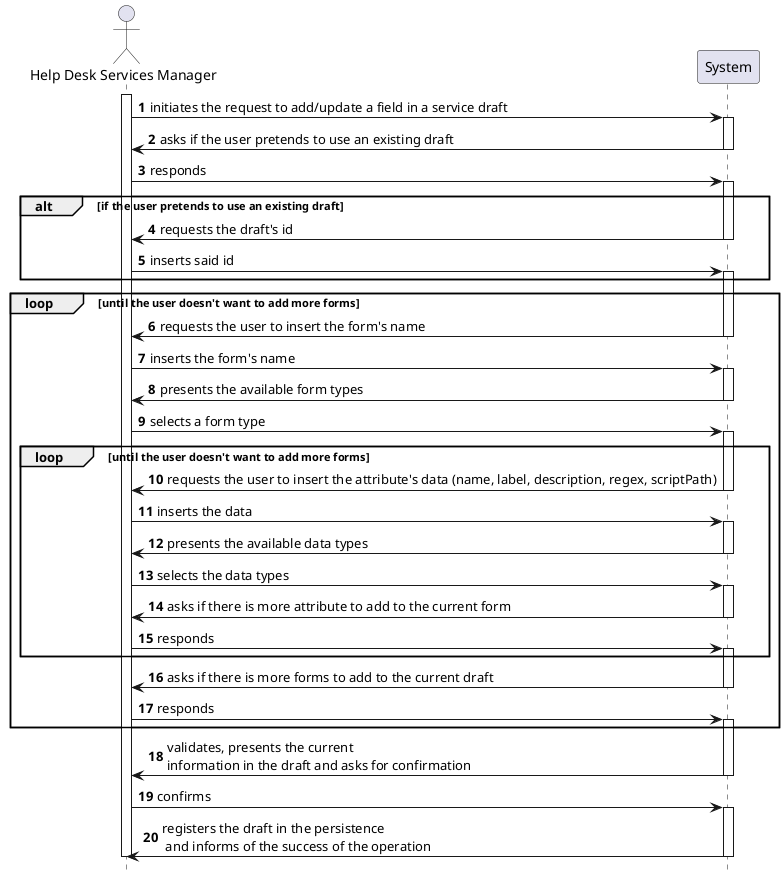 @startuml
autonumber
hide footbox

actor "Help Desk Services Manager" as HSM
participant "System" as SYST

activate HSM

HSM -> SYST : initiates the request to add/update a field in a service draft
activate SYST

SYST -> HSM : asks if the user pretends to use an existing draft
deactivate SYST

HSM -> SYST : responds
activate SYST

alt if the user pretends to use an existing draft
SYST -> HSM : requests the draft's id
deactivate SYST

HSM -> SYST : inserts said id
activate SYST
end

loop until the user doesn't want to add more forms
SYST -> HSM : requests the user to insert the form's name
deactivate SYST

HSM -> SYST : inserts the form's name
activate SYST

SYST -> HSM : presents the available form types
deactivate SYST

HSM -> SYST : selects a form type
activate SYST

loop until the user doesn't want to add more forms
SYST -> HSM : requests the user to insert the attribute's data (name, label, description, regex, scriptPath)
deactivate SYST

HSM -> SYST : inserts the data
activate SYST

SYST -> HSM : presents the available data types
deactivate SYST

HSM -> SYST : selects the data types
activate SYST

SYST -> HSM : asks if there is more attribute to add to the current form
deactivate SYST

HSM -> SYST : responds
activate SYST
end

SYST -> HSM : asks if there is more forms to add to the current draft
deactivate SYST

HSM -> SYST : responds
activate SYST
end

SYST -> HSM : validates, presents the current \ninformation in the draft and asks for confirmation
deactivate SYST

HSM -> SYST : confirms
activate SYST

SYST -> HSM : registers the draft in the persistence\n and informs of the success of the operation
deactivate SYST
deactivate HSM

@enduml

